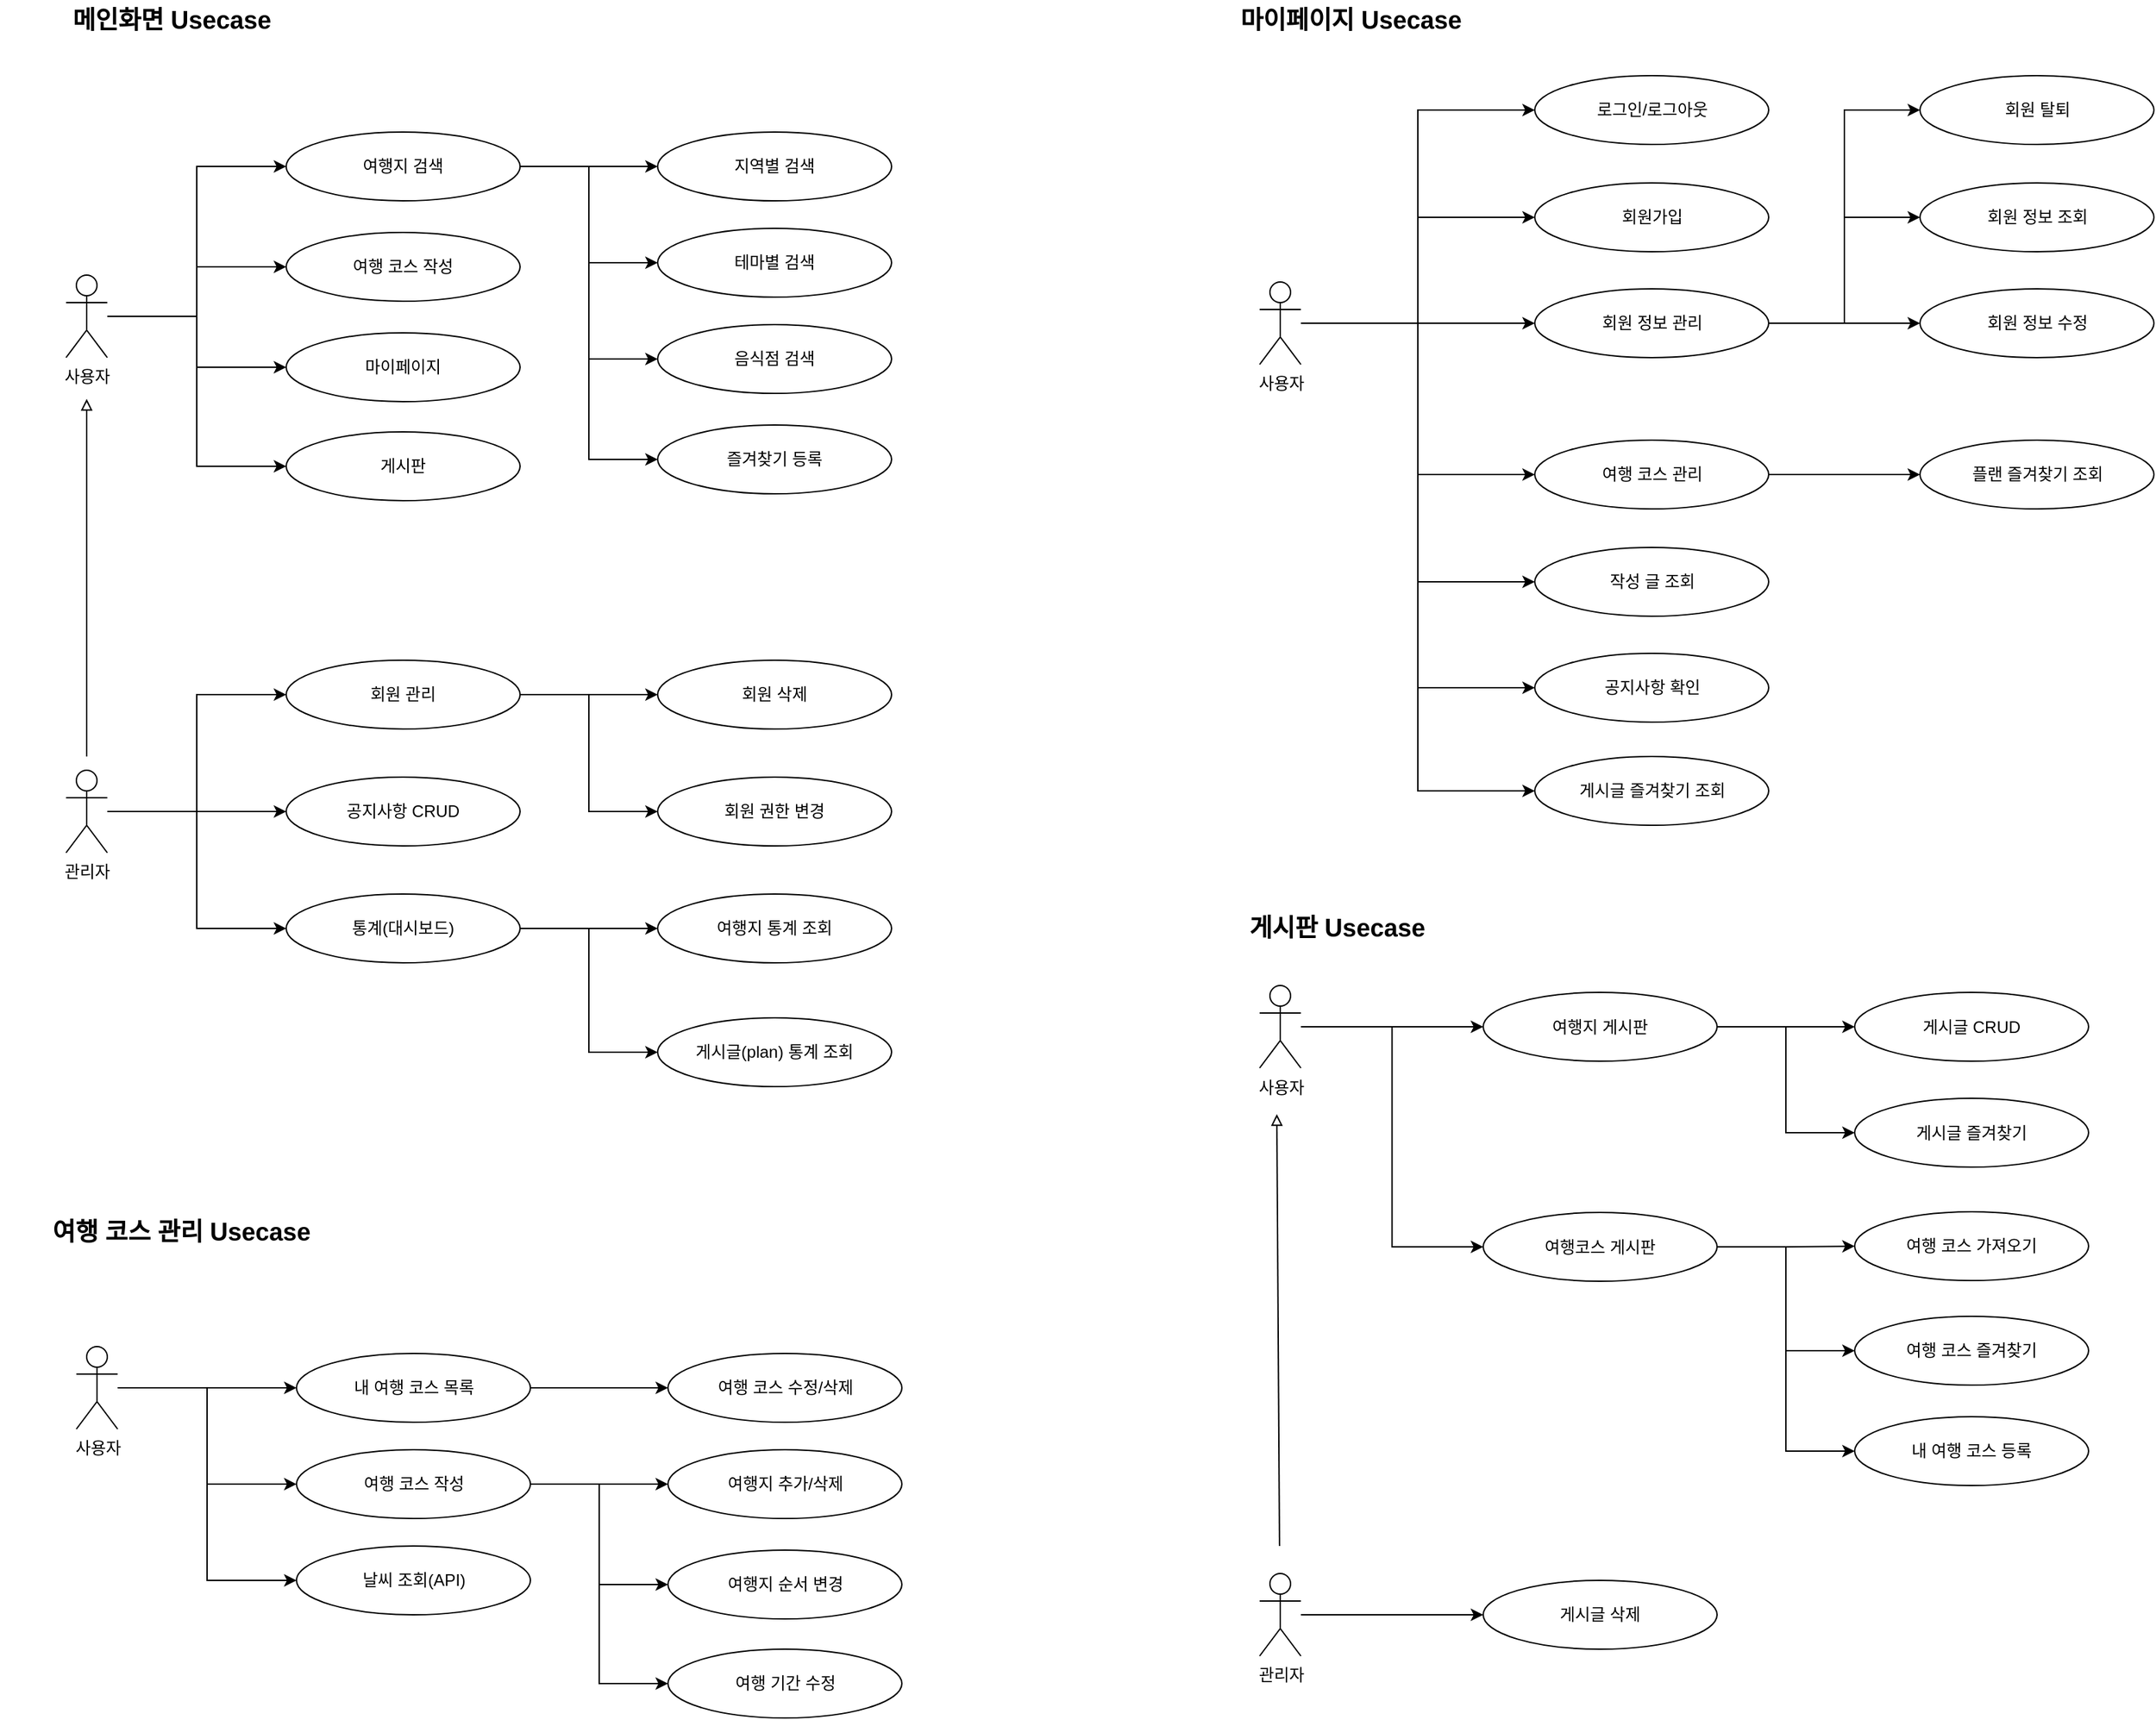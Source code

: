 <mxfile version="24.8.6">
  <diagram name="페이지-1" id="bcHO65XOOoUZe4D-gK99">
    <mxGraphModel dx="880" dy="1228" grid="1" gridSize="10" guides="1" tooltips="1" connect="1" arrows="1" fold="1" page="1" pageScale="1" pageWidth="827" pageHeight="1169" math="0" shadow="0">
      <root>
        <mxCell id="0" />
        <mxCell id="1" parent="0" />
        <mxCell id="u6D7_SuUnIVDdeKVQkes-16" style="edgeStyle=orthogonalEdgeStyle;rounded=0;orthogonalLoop=1;jettySize=auto;html=1;entryX=0;entryY=0.5;entryDx=0;entryDy=0;" parent="1" source="u6D7_SuUnIVDdeKVQkes-1" target="u6D7_SuUnIVDdeKVQkes-3" edge="1">
          <mxGeometry relative="1" as="geometry" />
        </mxCell>
        <mxCell id="u6D7_SuUnIVDdeKVQkes-18" style="edgeStyle=orthogonalEdgeStyle;rounded=0;orthogonalLoop=1;jettySize=auto;html=1;" parent="1" source="u6D7_SuUnIVDdeKVQkes-1" target="u6D7_SuUnIVDdeKVQkes-4" edge="1">
          <mxGeometry relative="1" as="geometry" />
        </mxCell>
        <mxCell id="u6D7_SuUnIVDdeKVQkes-19" style="edgeStyle=orthogonalEdgeStyle;rounded=0;orthogonalLoop=1;jettySize=auto;html=1;entryX=0;entryY=0.5;entryDx=0;entryDy=0;" parent="1" source="u6D7_SuUnIVDdeKVQkes-1" target="u6D7_SuUnIVDdeKVQkes-8" edge="1">
          <mxGeometry relative="1" as="geometry" />
        </mxCell>
        <mxCell id="u6D7_SuUnIVDdeKVQkes-20" style="edgeStyle=orthogonalEdgeStyle;rounded=0;orthogonalLoop=1;jettySize=auto;html=1;entryX=0;entryY=0.5;entryDx=0;entryDy=0;" parent="1" source="u6D7_SuUnIVDdeKVQkes-1" target="u6D7_SuUnIVDdeKVQkes-9" edge="1">
          <mxGeometry relative="1" as="geometry" />
        </mxCell>
        <mxCell id="u6D7_SuUnIVDdeKVQkes-1" value="사용자" style="shape=umlActor;verticalLabelPosition=bottom;verticalAlign=top;html=1;outlineConnect=0;" parent="1" vertex="1">
          <mxGeometry x="100" y="300" width="30" height="60" as="geometry" />
        </mxCell>
        <mxCell id="u6D7_SuUnIVDdeKVQkes-28" style="edgeStyle=orthogonalEdgeStyle;rounded=0;orthogonalLoop=1;jettySize=auto;html=1;entryX=0;entryY=0.5;entryDx=0;entryDy=0;" parent="1" source="u6D7_SuUnIVDdeKVQkes-3" target="u6D7_SuUnIVDdeKVQkes-24" edge="1">
          <mxGeometry relative="1" as="geometry" />
        </mxCell>
        <mxCell id="u6D7_SuUnIVDdeKVQkes-29" style="edgeStyle=orthogonalEdgeStyle;rounded=0;orthogonalLoop=1;jettySize=auto;html=1;entryX=0;entryY=0.5;entryDx=0;entryDy=0;" parent="1" source="u6D7_SuUnIVDdeKVQkes-3" target="u6D7_SuUnIVDdeKVQkes-25" edge="1">
          <mxGeometry relative="1" as="geometry" />
        </mxCell>
        <mxCell id="u6D7_SuUnIVDdeKVQkes-30" style="edgeStyle=orthogonalEdgeStyle;rounded=0;orthogonalLoop=1;jettySize=auto;html=1;entryX=0;entryY=0.5;entryDx=0;entryDy=0;" parent="1" source="u6D7_SuUnIVDdeKVQkes-3" target="u6D7_SuUnIVDdeKVQkes-26" edge="1">
          <mxGeometry relative="1" as="geometry">
            <mxPoint x="680" y="180" as="targetPoint" />
          </mxGeometry>
        </mxCell>
        <mxCell id="u6D7_SuUnIVDdeKVQkes-123" style="edgeStyle=orthogonalEdgeStyle;rounded=0;orthogonalLoop=1;jettySize=auto;html=1;entryX=0;entryY=0.5;entryDx=0;entryDy=0;" parent="1" source="u6D7_SuUnIVDdeKVQkes-3" target="u6D7_SuUnIVDdeKVQkes-27" edge="1">
          <mxGeometry relative="1" as="geometry" />
        </mxCell>
        <mxCell id="u6D7_SuUnIVDdeKVQkes-3" value="여행지 검색" style="ellipse;whiteSpace=wrap;html=1;" parent="1" vertex="1">
          <mxGeometry x="260" y="196" width="170" height="50" as="geometry" />
        </mxCell>
        <mxCell id="u6D7_SuUnIVDdeKVQkes-4" value="여행 코스 작성" style="ellipse;whiteSpace=wrap;html=1;" parent="1" vertex="1">
          <mxGeometry x="260" y="269" width="170" height="50" as="geometry" />
        </mxCell>
        <mxCell id="u6D7_SuUnIVDdeKVQkes-7" value="&lt;b&gt;&lt;font style=&quot;font-size: 18px;&quot;&gt;메인화면 Usecase&lt;/font&gt;&lt;/b&gt;" style="text;html=1;align=center;verticalAlign=middle;whiteSpace=wrap;rounded=0;" parent="1" vertex="1">
          <mxGeometry x="52.5" y="100" width="247.5" height="30" as="geometry" />
        </mxCell>
        <mxCell id="u6D7_SuUnIVDdeKVQkes-8" value="마이페이지" style="ellipse;whiteSpace=wrap;html=1;" parent="1" vertex="1">
          <mxGeometry x="260" y="342" width="170" height="50" as="geometry" />
        </mxCell>
        <mxCell id="u6D7_SuUnIVDdeKVQkes-9" value="게시판" style="ellipse;whiteSpace=wrap;html=1;" parent="1" vertex="1">
          <mxGeometry x="260" y="414" width="170" height="50" as="geometry" />
        </mxCell>
        <mxCell id="u6D7_SuUnIVDdeKVQkes-24" value="지역별 검색" style="ellipse;whiteSpace=wrap;html=1;" parent="1" vertex="1">
          <mxGeometry x="530" y="196" width="170" height="50" as="geometry" />
        </mxCell>
        <mxCell id="u6D7_SuUnIVDdeKVQkes-25" value="테마별 검색" style="ellipse;whiteSpace=wrap;html=1;" parent="1" vertex="1">
          <mxGeometry x="530" y="266" width="170" height="50" as="geometry" />
        </mxCell>
        <mxCell id="u6D7_SuUnIVDdeKVQkes-26" value="음식점 검색" style="ellipse;whiteSpace=wrap;html=1;" parent="1" vertex="1">
          <mxGeometry x="530" y="336" width="170" height="50" as="geometry" />
        </mxCell>
        <mxCell id="u6D7_SuUnIVDdeKVQkes-27" value="즐겨찾기 등록" style="ellipse;whiteSpace=wrap;html=1;" parent="1" vertex="1">
          <mxGeometry x="530" y="409" width="170" height="50" as="geometry" />
        </mxCell>
        <mxCell id="u6D7_SuUnIVDdeKVQkes-78" value="&lt;b&gt;&lt;font style=&quot;font-size: 18px;&quot;&gt;게시판 Usecase&lt;/font&gt;&lt;/b&gt;" style="text;html=1;align=center;verticalAlign=middle;whiteSpace=wrap;rounded=0;" parent="1" vertex="1">
          <mxGeometry x="900" y="760" width="247.5" height="30" as="geometry" />
        </mxCell>
        <mxCell id="u6D7_SuUnIVDdeKVQkes-112" style="edgeStyle=orthogonalEdgeStyle;rounded=0;orthogonalLoop=1;jettySize=auto;html=1;entryX=0;entryY=0.5;entryDx=0;entryDy=0;" parent="1" source="u6D7_SuUnIVDdeKVQkes-79" target="u6D7_SuUnIVDdeKVQkes-80" edge="1">
          <mxGeometry relative="1" as="geometry" />
        </mxCell>
        <mxCell id="u6D7_SuUnIVDdeKVQkes-113" style="edgeStyle=orthogonalEdgeStyle;rounded=0;orthogonalLoop=1;jettySize=auto;html=1;entryX=0;entryY=0.5;entryDx=0;entryDy=0;" parent="1" source="u6D7_SuUnIVDdeKVQkes-79" target="u6D7_SuUnIVDdeKVQkes-97" edge="1">
          <mxGeometry relative="1" as="geometry" />
        </mxCell>
        <mxCell id="u6D7_SuUnIVDdeKVQkes-79" value="사용자" style="shape=umlActor;verticalLabelPosition=bottom;verticalAlign=top;html=1;outlineConnect=0;" parent="1" vertex="1">
          <mxGeometry x="967.5" y="816.5" width="30" height="60" as="geometry" />
        </mxCell>
        <mxCell id="u6D7_SuUnIVDdeKVQkes-107" style="edgeStyle=orthogonalEdgeStyle;rounded=0;orthogonalLoop=1;jettySize=auto;html=1;entryX=0;entryY=0.5;entryDx=0;entryDy=0;" parent="1" source="u6D7_SuUnIVDdeKVQkes-80" target="u6D7_SuUnIVDdeKVQkes-98" edge="1">
          <mxGeometry relative="1" as="geometry" />
        </mxCell>
        <mxCell id="u6D7_SuUnIVDdeKVQkes-108" style="edgeStyle=orthogonalEdgeStyle;rounded=0;orthogonalLoop=1;jettySize=auto;html=1;entryX=0;entryY=0.5;entryDx=0;entryDy=0;" parent="1" source="u6D7_SuUnIVDdeKVQkes-80" target="u6D7_SuUnIVDdeKVQkes-102" edge="1">
          <mxGeometry relative="1" as="geometry" />
        </mxCell>
        <mxCell id="u6D7_SuUnIVDdeKVQkes-80" value="여행지 게시판" style="ellipse;whiteSpace=wrap;html=1;" parent="1" vertex="1">
          <mxGeometry x="1130" y="821.5" width="170" height="50" as="geometry" />
        </mxCell>
        <mxCell id="u6D7_SuUnIVDdeKVQkes-81" style="edgeStyle=orthogonalEdgeStyle;rounded=0;orthogonalLoop=1;jettySize=auto;html=1;entryX=0;entryY=0.5;entryDx=0;entryDy=0;" parent="1" source="u6D7_SuUnIVDdeKVQkes-84" target="u6D7_SuUnIVDdeKVQkes-85" edge="1">
          <mxGeometry relative="1" as="geometry" />
        </mxCell>
        <mxCell id="u6D7_SuUnIVDdeKVQkes-82" style="edgeStyle=orthogonalEdgeStyle;rounded=0;orthogonalLoop=1;jettySize=auto;html=1;entryX=0;entryY=0.5;entryDx=0;entryDy=0;" parent="1" source="u6D7_SuUnIVDdeKVQkes-84" target="u6D7_SuUnIVDdeKVQkes-88" edge="1">
          <mxGeometry relative="1" as="geometry" />
        </mxCell>
        <mxCell id="u6D7_SuUnIVDdeKVQkes-83" style="edgeStyle=orthogonalEdgeStyle;rounded=0;orthogonalLoop=1;jettySize=auto;html=1;entryX=0;entryY=0.5;entryDx=0;entryDy=0;" parent="1" source="u6D7_SuUnIVDdeKVQkes-84" target="u6D7_SuUnIVDdeKVQkes-93" edge="1">
          <mxGeometry relative="1" as="geometry" />
        </mxCell>
        <mxCell id="u6D7_SuUnIVDdeKVQkes-84" value="관리자" style="shape=umlActor;verticalLabelPosition=bottom;verticalAlign=top;html=1;outlineConnect=0;" parent="1" vertex="1">
          <mxGeometry x="100" y="660" width="30" height="60" as="geometry" />
        </mxCell>
        <mxCell id="u6D7_SuUnIVDdeKVQkes-85" value="공지사항 CRUD" style="ellipse;whiteSpace=wrap;html=1;" parent="1" vertex="1">
          <mxGeometry x="260" y="665" width="170" height="50" as="geometry" />
        </mxCell>
        <mxCell id="u6D7_SuUnIVDdeKVQkes-86" style="edgeStyle=orthogonalEdgeStyle;rounded=0;orthogonalLoop=1;jettySize=auto;html=1;entryX=0;entryY=0.5;entryDx=0;entryDy=0;" parent="1" source="u6D7_SuUnIVDdeKVQkes-88" target="u6D7_SuUnIVDdeKVQkes-89" edge="1">
          <mxGeometry relative="1" as="geometry" />
        </mxCell>
        <mxCell id="u6D7_SuUnIVDdeKVQkes-87" style="edgeStyle=orthogonalEdgeStyle;rounded=0;orthogonalLoop=1;jettySize=auto;html=1;entryX=0;entryY=0.5;entryDx=0;entryDy=0;" parent="1" source="u6D7_SuUnIVDdeKVQkes-88" target="u6D7_SuUnIVDdeKVQkes-90" edge="1">
          <mxGeometry relative="1" as="geometry" />
        </mxCell>
        <mxCell id="u6D7_SuUnIVDdeKVQkes-88" value="회원 관리" style="ellipse;whiteSpace=wrap;html=1;" parent="1" vertex="1">
          <mxGeometry x="260" y="580" width="170" height="50" as="geometry" />
        </mxCell>
        <mxCell id="u6D7_SuUnIVDdeKVQkes-89" value="회원 삭제" style="ellipse;whiteSpace=wrap;html=1;" parent="1" vertex="1">
          <mxGeometry x="530" y="580" width="170" height="50" as="geometry" />
        </mxCell>
        <mxCell id="u6D7_SuUnIVDdeKVQkes-90" value="회원 권한 변경" style="ellipse;whiteSpace=wrap;html=1;" parent="1" vertex="1">
          <mxGeometry x="530" y="665" width="170" height="50" as="geometry" />
        </mxCell>
        <mxCell id="u6D7_SuUnIVDdeKVQkes-91" style="edgeStyle=orthogonalEdgeStyle;rounded=0;orthogonalLoop=1;jettySize=auto;html=1;entryX=0;entryY=0.5;entryDx=0;entryDy=0;" parent="1" source="u6D7_SuUnIVDdeKVQkes-93" target="u6D7_SuUnIVDdeKVQkes-94" edge="1">
          <mxGeometry relative="1" as="geometry" />
        </mxCell>
        <mxCell id="u6D7_SuUnIVDdeKVQkes-92" style="edgeStyle=orthogonalEdgeStyle;rounded=0;orthogonalLoop=1;jettySize=auto;html=1;entryX=0;entryY=0.5;entryDx=0;entryDy=0;" parent="1" source="u6D7_SuUnIVDdeKVQkes-93" target="u6D7_SuUnIVDdeKVQkes-95" edge="1">
          <mxGeometry relative="1" as="geometry" />
        </mxCell>
        <mxCell id="u6D7_SuUnIVDdeKVQkes-93" value="통계(대시보드)" style="ellipse;whiteSpace=wrap;html=1;" parent="1" vertex="1">
          <mxGeometry x="260" y="750" width="170" height="50" as="geometry" />
        </mxCell>
        <mxCell id="u6D7_SuUnIVDdeKVQkes-94" value="여행지 통계 조회" style="ellipse;whiteSpace=wrap;html=1;" parent="1" vertex="1">
          <mxGeometry x="530" y="750" width="170" height="50" as="geometry" />
        </mxCell>
        <mxCell id="u6D7_SuUnIVDdeKVQkes-95" value="게시글(plan&lt;span style=&quot;background-color: initial;&quot;&gt;) 통계 조회&lt;/span&gt;" style="ellipse;whiteSpace=wrap;html=1;" parent="1" vertex="1">
          <mxGeometry x="530" y="840" width="170" height="50" as="geometry" />
        </mxCell>
        <mxCell id="u6D7_SuUnIVDdeKVQkes-47" style="edgeStyle=orthogonalEdgeStyle;rounded=0;orthogonalLoop=1;jettySize=auto;html=1;entryX=0;entryY=0.5;entryDx=0;entryDy=0;" parent="1" source="u6D7_SuUnIVDdeKVQkes-31" target="u6D7_SuUnIVDdeKVQkes-37" edge="1">
          <mxGeometry relative="1" as="geometry" />
        </mxCell>
        <mxCell id="u6D7_SuUnIVDdeKVQkes-48" style="edgeStyle=orthogonalEdgeStyle;rounded=0;orthogonalLoop=1;jettySize=auto;html=1;entryX=0;entryY=0.5;entryDx=0;entryDy=0;" parent="1" source="u6D7_SuUnIVDdeKVQkes-31" target="u6D7_SuUnIVDdeKVQkes-46" edge="1">
          <mxGeometry relative="1" as="geometry" />
        </mxCell>
        <mxCell id="u6D7_SuUnIVDdeKVQkes-50" style="edgeStyle=orthogonalEdgeStyle;rounded=0;orthogonalLoop=1;jettySize=auto;html=1;entryX=0;entryY=0.5;entryDx=0;entryDy=0;" parent="1" source="u6D7_SuUnIVDdeKVQkes-31" target="u6D7_SuUnIVDdeKVQkes-34" edge="1">
          <mxGeometry relative="1" as="geometry" />
        </mxCell>
        <mxCell id="u6D7_SuUnIVDdeKVQkes-54" style="edgeStyle=orthogonalEdgeStyle;rounded=0;orthogonalLoop=1;jettySize=auto;html=1;entryX=0;entryY=0.5;entryDx=0;entryDy=0;" parent="1" source="u6D7_SuUnIVDdeKVQkes-31" target="u6D7_SuUnIVDdeKVQkes-40" edge="1">
          <mxGeometry relative="1" as="geometry" />
        </mxCell>
        <mxCell id="u6D7_SuUnIVDdeKVQkes-55" style="edgeStyle=orthogonalEdgeStyle;rounded=0;orthogonalLoop=1;jettySize=auto;html=1;entryX=0;entryY=0.5;entryDx=0;entryDy=0;" parent="1" source="u6D7_SuUnIVDdeKVQkes-31" target="u6D7_SuUnIVDdeKVQkes-42" edge="1">
          <mxGeometry relative="1" as="geometry" />
        </mxCell>
        <mxCell id="u6D7_SuUnIVDdeKVQkes-56" style="edgeStyle=orthogonalEdgeStyle;rounded=0;orthogonalLoop=1;jettySize=auto;html=1;entryX=0;entryY=0.5;entryDx=0;entryDy=0;" parent="1" source="u6D7_SuUnIVDdeKVQkes-31" target="u6D7_SuUnIVDdeKVQkes-44" edge="1">
          <mxGeometry relative="1" as="geometry" />
        </mxCell>
        <mxCell id="iBoGJAUHpyh3BzOen7Y8-3" style="edgeStyle=orthogonalEdgeStyle;rounded=0;orthogonalLoop=1;jettySize=auto;html=1;entryX=0;entryY=0.5;entryDx=0;entryDy=0;" edge="1" parent="1" source="u6D7_SuUnIVDdeKVQkes-31" target="iBoGJAUHpyh3BzOen7Y8-1">
          <mxGeometry relative="1" as="geometry" />
        </mxCell>
        <mxCell id="u6D7_SuUnIVDdeKVQkes-31" value="사용자" style="shape=umlActor;verticalLabelPosition=bottom;verticalAlign=top;html=1;outlineConnect=0;" parent="1" vertex="1">
          <mxGeometry x="967.5" y="305" width="30" height="60" as="geometry" />
        </mxCell>
        <mxCell id="u6D7_SuUnIVDdeKVQkes-32" value="&lt;b&gt;&lt;font style=&quot;font-size: 18px;&quot;&gt;마이페이지 Usecase&lt;/font&gt;&lt;/b&gt;" style="text;html=1;align=center;verticalAlign=middle;whiteSpace=wrap;rounded=0;" parent="1" vertex="1">
          <mxGeometry x="910" y="100" width="247.5" height="30" as="geometry" />
        </mxCell>
        <mxCell id="u6D7_SuUnIVDdeKVQkes-34" value="회원가입" style="ellipse;whiteSpace=wrap;html=1;" parent="1" vertex="1">
          <mxGeometry x="1167.5" y="233" width="170" height="50" as="geometry" />
        </mxCell>
        <mxCell id="u6D7_SuUnIVDdeKVQkes-35" value="회원 정보 수정" style="ellipse;whiteSpace=wrap;html=1;" parent="1" vertex="1">
          <mxGeometry x="1447.5" y="310" width="170" height="50" as="geometry" />
        </mxCell>
        <mxCell id="u6D7_SuUnIVDdeKVQkes-37" value="로그인/로그아웃" style="ellipse;whiteSpace=wrap;html=1;" parent="1" vertex="1">
          <mxGeometry x="1167.5" y="155" width="170" height="50" as="geometry" />
        </mxCell>
        <mxCell id="u6D7_SuUnIVDdeKVQkes-38" value="회원 정보 조회" style="ellipse;whiteSpace=wrap;html=1;" parent="1" vertex="1">
          <mxGeometry x="1447.5" y="233" width="170" height="50" as="geometry" />
        </mxCell>
        <mxCell id="u6D7_SuUnIVDdeKVQkes-39" value="회원 탈퇴" style="ellipse;whiteSpace=wrap;html=1;" parent="1" vertex="1">
          <mxGeometry x="1447.5" y="155" width="170" height="50" as="geometry" />
        </mxCell>
        <mxCell id="iBoGJAUHpyh3BzOen7Y8-5" style="edgeStyle=orthogonalEdgeStyle;rounded=0;orthogonalLoop=1;jettySize=auto;html=1;entryX=0;entryY=0.5;entryDx=0;entryDy=0;" edge="1" parent="1" source="u6D7_SuUnIVDdeKVQkes-40" target="u6D7_SuUnIVDdeKVQkes-58">
          <mxGeometry relative="1" as="geometry" />
        </mxCell>
        <mxCell id="u6D7_SuUnIVDdeKVQkes-40" value="여행 코스 관리" style="ellipse;whiteSpace=wrap;html=1;" parent="1" vertex="1">
          <mxGeometry x="1167.5" y="420" width="170" height="50" as="geometry" />
        </mxCell>
        <mxCell id="u6D7_SuUnIVDdeKVQkes-42" value="작성 글 조회" style="ellipse;whiteSpace=wrap;html=1;" parent="1" vertex="1">
          <mxGeometry x="1167.5" y="498" width="170" height="50" as="geometry" />
        </mxCell>
        <mxCell id="u6D7_SuUnIVDdeKVQkes-44" value="공지사항 확인" style="ellipse;whiteSpace=wrap;html=1;" parent="1" vertex="1">
          <mxGeometry x="1167.5" y="575" width="170" height="50" as="geometry" />
        </mxCell>
        <mxCell id="u6D7_SuUnIVDdeKVQkes-51" style="edgeStyle=orthogonalEdgeStyle;rounded=0;orthogonalLoop=1;jettySize=auto;html=1;entryX=0;entryY=0.5;entryDx=0;entryDy=0;" parent="1" source="u6D7_SuUnIVDdeKVQkes-46" target="u6D7_SuUnIVDdeKVQkes-35" edge="1">
          <mxGeometry relative="1" as="geometry" />
        </mxCell>
        <mxCell id="u6D7_SuUnIVDdeKVQkes-52" style="edgeStyle=orthogonalEdgeStyle;rounded=0;orthogonalLoop=1;jettySize=auto;html=1;entryX=0;entryY=0.5;entryDx=0;entryDy=0;" parent="1" source="u6D7_SuUnIVDdeKVQkes-46" target="u6D7_SuUnIVDdeKVQkes-38" edge="1">
          <mxGeometry relative="1" as="geometry" />
        </mxCell>
        <mxCell id="u6D7_SuUnIVDdeKVQkes-53" style="edgeStyle=orthogonalEdgeStyle;rounded=0;orthogonalLoop=1;jettySize=auto;html=1;entryX=0;entryY=0.5;entryDx=0;entryDy=0;" parent="1" source="u6D7_SuUnIVDdeKVQkes-46" target="u6D7_SuUnIVDdeKVQkes-39" edge="1">
          <mxGeometry relative="1" as="geometry" />
        </mxCell>
        <mxCell id="u6D7_SuUnIVDdeKVQkes-46" value="회원 정보 관리" style="ellipse;whiteSpace=wrap;html=1;" parent="1" vertex="1">
          <mxGeometry x="1167.5" y="310" width="170" height="50" as="geometry" />
        </mxCell>
        <mxCell id="u6D7_SuUnIVDdeKVQkes-58" value="플랜 즐겨찾기 조회" style="ellipse;whiteSpace=wrap;html=1;" parent="1" vertex="1">
          <mxGeometry x="1447.5" y="420" width="170" height="50" as="geometry" />
        </mxCell>
        <mxCell id="u6D7_SuUnIVDdeKVQkes-110" style="edgeStyle=orthogonalEdgeStyle;rounded=0;orthogonalLoop=1;jettySize=auto;html=1;entryX=0;entryY=0.5;entryDx=0;entryDy=0;" parent="1" source="u6D7_SuUnIVDdeKVQkes-97" target="u6D7_SuUnIVDdeKVQkes-105" edge="1">
          <mxGeometry relative="1" as="geometry" />
        </mxCell>
        <mxCell id="u6D7_SuUnIVDdeKVQkes-111" style="edgeStyle=orthogonalEdgeStyle;rounded=0;orthogonalLoop=1;jettySize=auto;html=1;entryX=0;entryY=0.5;entryDx=0;entryDy=0;" parent="1" source="u6D7_SuUnIVDdeKVQkes-97" target="u6D7_SuUnIVDdeKVQkes-106" edge="1">
          <mxGeometry relative="1" as="geometry" />
        </mxCell>
        <mxCell id="u6D7_SuUnIVDdeKVQkes-139" style="edgeStyle=orthogonalEdgeStyle;rounded=0;orthogonalLoop=1;jettySize=auto;html=1;entryX=0;entryY=0.5;entryDx=0;entryDy=0;" parent="1" source="u6D7_SuUnIVDdeKVQkes-97" target="u6D7_SuUnIVDdeKVQkes-138" edge="1">
          <mxGeometry relative="1" as="geometry" />
        </mxCell>
        <mxCell id="u6D7_SuUnIVDdeKVQkes-97" value="여행코스 게시판" style="ellipse;whiteSpace=wrap;html=1;" parent="1" vertex="1">
          <mxGeometry x="1130" y="981.5" width="170" height="50" as="geometry" />
        </mxCell>
        <mxCell id="u6D7_SuUnIVDdeKVQkes-98" value="게시글 CRUD" style="ellipse;whiteSpace=wrap;html=1;" parent="1" vertex="1">
          <mxGeometry x="1400" y="821.5" width="170" height="50" as="geometry" />
        </mxCell>
        <mxCell id="u6D7_SuUnIVDdeKVQkes-100" value="" style="endArrow=block;html=1;rounded=0;endFill=0;strokeWidth=1;" parent="1" edge="1">
          <mxGeometry width="50" height="50" relative="1" as="geometry">
            <mxPoint x="115" y="650" as="sourcePoint" />
            <mxPoint x="115" y="390" as="targetPoint" />
          </mxGeometry>
        </mxCell>
        <mxCell id="u6D7_SuUnIVDdeKVQkes-102" value="게시글 즐겨찾기" style="ellipse;whiteSpace=wrap;html=1;" parent="1" vertex="1">
          <mxGeometry x="1400" y="898.5" width="170" height="50" as="geometry" />
        </mxCell>
        <mxCell id="u6D7_SuUnIVDdeKVQkes-105" value="여행 코스 가져오기" style="ellipse;whiteSpace=wrap;html=1;" parent="1" vertex="1">
          <mxGeometry x="1400" y="981" width="170" height="50" as="geometry" />
        </mxCell>
        <mxCell id="u6D7_SuUnIVDdeKVQkes-106" value="여행 코스 즐겨찾기" style="ellipse;whiteSpace=wrap;html=1;" parent="1" vertex="1">
          <mxGeometry x="1400" y="1057" width="170" height="50" as="geometry" />
        </mxCell>
        <mxCell id="u6D7_SuUnIVDdeKVQkes-115" value="&lt;b&gt;&lt;font style=&quot;font-size: 18px;&quot;&gt;여행 코스 관리 Usecase&lt;/font&gt;&lt;/b&gt;" style="text;html=1;align=center;verticalAlign=middle;whiteSpace=wrap;rounded=0;" parent="1" vertex="1">
          <mxGeometry x="60" y="981" width="247.5" height="30" as="geometry" />
        </mxCell>
        <mxCell id="u6D7_SuUnIVDdeKVQkes-131" style="edgeStyle=orthogonalEdgeStyle;rounded=0;orthogonalLoop=1;jettySize=auto;html=1;entryX=0;entryY=0.5;entryDx=0;entryDy=0;" parent="1" source="u6D7_SuUnIVDdeKVQkes-116" target="u6D7_SuUnIVDdeKVQkes-129" edge="1">
          <mxGeometry relative="1" as="geometry" />
        </mxCell>
        <mxCell id="u6D7_SuUnIVDdeKVQkes-132" style="edgeStyle=orthogonalEdgeStyle;rounded=0;orthogonalLoop=1;jettySize=auto;html=1;entryX=0;entryY=0.5;entryDx=0;entryDy=0;" parent="1" source="u6D7_SuUnIVDdeKVQkes-116" target="u6D7_SuUnIVDdeKVQkes-122" edge="1">
          <mxGeometry relative="1" as="geometry" />
        </mxCell>
        <mxCell id="u6D7_SuUnIVDdeKVQkes-133" style="edgeStyle=orthogonalEdgeStyle;rounded=0;orthogonalLoop=1;jettySize=auto;html=1;entryX=0;entryY=0.5;entryDx=0;entryDy=0;" parent="1" source="u6D7_SuUnIVDdeKVQkes-116" target="u6D7_SuUnIVDdeKVQkes-125" edge="1">
          <mxGeometry relative="1" as="geometry" />
        </mxCell>
        <mxCell id="u6D7_SuUnIVDdeKVQkes-116" value="사용자" style="shape=umlActor;verticalLabelPosition=bottom;verticalAlign=top;html=1;outlineConnect=0;" parent="1" vertex="1">
          <mxGeometry x="107.5" y="1079" width="30" height="60" as="geometry" />
        </mxCell>
        <mxCell id="u6D7_SuUnIVDdeKVQkes-135" style="edgeStyle=orthogonalEdgeStyle;rounded=0;orthogonalLoop=1;jettySize=auto;html=1;entryX=0;entryY=0.5;entryDx=0;entryDy=0;" parent="1" source="u6D7_SuUnIVDdeKVQkes-122" target="u6D7_SuUnIVDdeKVQkes-126" edge="1">
          <mxGeometry relative="1" as="geometry" />
        </mxCell>
        <mxCell id="u6D7_SuUnIVDdeKVQkes-136" style="edgeStyle=orthogonalEdgeStyle;rounded=0;orthogonalLoop=1;jettySize=auto;html=1;entryX=0;entryY=0.5;entryDx=0;entryDy=0;" parent="1" source="u6D7_SuUnIVDdeKVQkes-122" target="u6D7_SuUnIVDdeKVQkes-127" edge="1">
          <mxGeometry relative="1" as="geometry" />
        </mxCell>
        <mxCell id="u6D7_SuUnIVDdeKVQkes-137" style="edgeStyle=orthogonalEdgeStyle;rounded=0;orthogonalLoop=1;jettySize=auto;html=1;entryX=0;entryY=0.5;entryDx=0;entryDy=0;" parent="1" source="u6D7_SuUnIVDdeKVQkes-122" target="u6D7_SuUnIVDdeKVQkes-128" edge="1">
          <mxGeometry relative="1" as="geometry" />
        </mxCell>
        <mxCell id="u6D7_SuUnIVDdeKVQkes-122" value="여행 코스 작성" style="ellipse;whiteSpace=wrap;html=1;" parent="1" vertex="1">
          <mxGeometry x="267.5" y="1154" width="170" height="50" as="geometry" />
        </mxCell>
        <mxCell id="u6D7_SuUnIVDdeKVQkes-124" value="여행 코스 수정/삭제" style="ellipse;whiteSpace=wrap;html=1;" parent="1" vertex="1">
          <mxGeometry x="537.5" y="1084" width="170" height="50" as="geometry" />
        </mxCell>
        <mxCell id="u6D7_SuUnIVDdeKVQkes-125" value="날씨 조회(API)" style="ellipse;whiteSpace=wrap;html=1;" parent="1" vertex="1">
          <mxGeometry x="267.5" y="1224" width="170" height="50" as="geometry" />
        </mxCell>
        <mxCell id="u6D7_SuUnIVDdeKVQkes-126" value="여행지 추가/삭제" style="ellipse;whiteSpace=wrap;html=1;" parent="1" vertex="1">
          <mxGeometry x="537.5" y="1154" width="170" height="50" as="geometry" />
        </mxCell>
        <mxCell id="u6D7_SuUnIVDdeKVQkes-127" value="여행지 순서 변경" style="ellipse;whiteSpace=wrap;html=1;" parent="1" vertex="1">
          <mxGeometry x="537.5" y="1227" width="170" height="50" as="geometry" />
        </mxCell>
        <mxCell id="u6D7_SuUnIVDdeKVQkes-128" value="여행 기간 수정" style="ellipse;whiteSpace=wrap;html=1;" parent="1" vertex="1">
          <mxGeometry x="537.5" y="1299" width="170" height="50" as="geometry" />
        </mxCell>
        <mxCell id="u6D7_SuUnIVDdeKVQkes-134" style="edgeStyle=orthogonalEdgeStyle;rounded=0;orthogonalLoop=1;jettySize=auto;html=1;entryX=0;entryY=0.5;entryDx=0;entryDy=0;" parent="1" source="u6D7_SuUnIVDdeKVQkes-129" target="u6D7_SuUnIVDdeKVQkes-124" edge="1">
          <mxGeometry relative="1" as="geometry" />
        </mxCell>
        <mxCell id="u6D7_SuUnIVDdeKVQkes-129" value="내 여행 코스 목록" style="ellipse;whiteSpace=wrap;html=1;" parent="1" vertex="1">
          <mxGeometry x="267.5" y="1084" width="170" height="50" as="geometry" />
        </mxCell>
        <mxCell id="u6D7_SuUnIVDdeKVQkes-138" value="내 여행 코스 등록" style="ellipse;whiteSpace=wrap;html=1;" parent="1" vertex="1">
          <mxGeometry x="1400" y="1130" width="170" height="50" as="geometry" />
        </mxCell>
        <mxCell id="u6D7_SuUnIVDdeKVQkes-142" style="edgeStyle=orthogonalEdgeStyle;rounded=0;orthogonalLoop=1;jettySize=auto;html=1;entryX=0;entryY=0.5;entryDx=0;entryDy=0;" parent="1" source="u6D7_SuUnIVDdeKVQkes-140" target="u6D7_SuUnIVDdeKVQkes-141" edge="1">
          <mxGeometry relative="1" as="geometry" />
        </mxCell>
        <mxCell id="u6D7_SuUnIVDdeKVQkes-140" value="관리자" style="shape=umlActor;verticalLabelPosition=bottom;verticalAlign=top;html=1;outlineConnect=0;" parent="1" vertex="1">
          <mxGeometry x="967.5" y="1244" width="30" height="60" as="geometry" />
        </mxCell>
        <mxCell id="u6D7_SuUnIVDdeKVQkes-141" value="게시글 삭제" style="ellipse;whiteSpace=wrap;html=1;" parent="1" vertex="1">
          <mxGeometry x="1130" y="1249" width="170" height="50" as="geometry" />
        </mxCell>
        <mxCell id="u6D7_SuUnIVDdeKVQkes-143" value="" style="endArrow=block;html=1;rounded=0;endFill=0;strokeWidth=1;" parent="1" edge="1">
          <mxGeometry width="50" height="50" relative="1" as="geometry">
            <mxPoint x="981.97" y="1224" as="sourcePoint" />
            <mxPoint x="980" y="910" as="targetPoint" />
          </mxGeometry>
        </mxCell>
        <mxCell id="iBoGJAUHpyh3BzOen7Y8-1" value="게시글 즐겨찾기 조회" style="ellipse;whiteSpace=wrap;html=1;" vertex="1" parent="1">
          <mxGeometry x="1167.5" y="650" width="170" height="50" as="geometry" />
        </mxCell>
      </root>
    </mxGraphModel>
  </diagram>
</mxfile>
